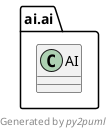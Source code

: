 @startuml ai
!pragma useIntermediatePackages false

class ai.ai.AI {
}
footer Generated by //py2puml//
@enduml

